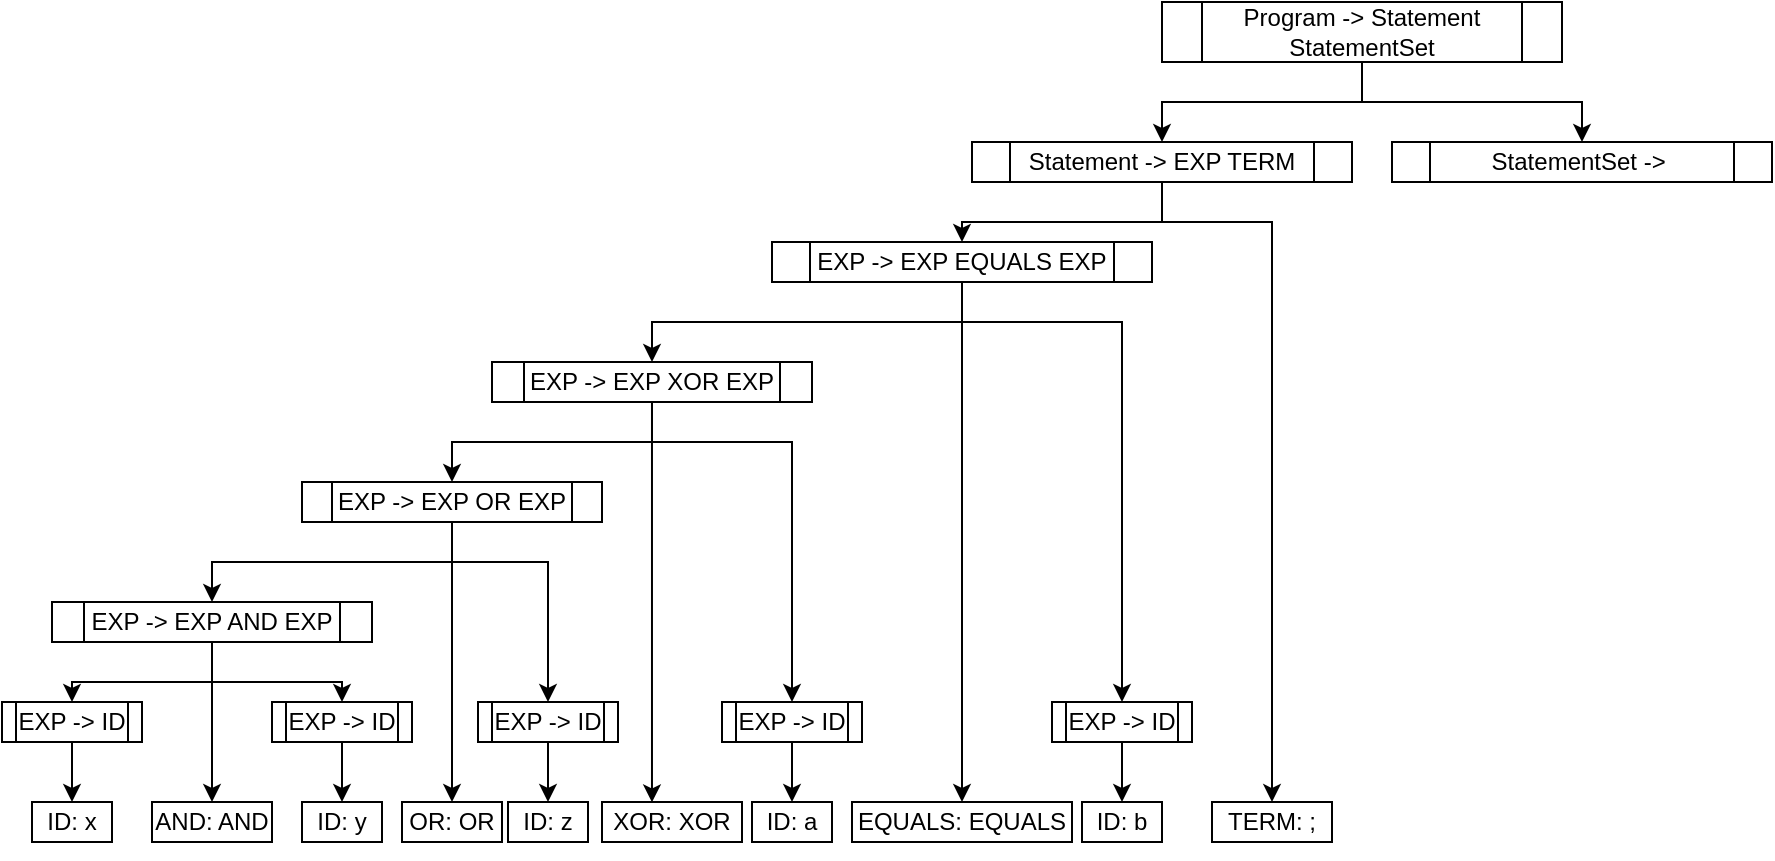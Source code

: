 <mxfile version="14.5.3" type="device"><diagram id="gF94_L4UsaynIfO89dq-" name="Page-1"><mxGraphModel dx="1633" dy="973" grid="1" gridSize="10" guides="1" tooltips="1" connect="1" arrows="1" fold="1" page="1" pageScale="1" pageWidth="1169" pageHeight="827" background="#FFFFFF" math="0" shadow="0"><root><mxCell id="0"/><mxCell id="1" parent="0"/><mxCell id="TIgyqfxrCUdxsnQHduGL-1" value="ID: x" style="rounded=0;whiteSpace=wrap;html=1;" vertex="1" parent="1"><mxGeometry x="70" y="760" width="40" height="20" as="geometry"/></mxCell><mxCell id="TIgyqfxrCUdxsnQHduGL-2" value="ID: y" style="rounded=0;whiteSpace=wrap;html=1;" vertex="1" parent="1"><mxGeometry x="205" y="760" width="40" height="20" as="geometry"/></mxCell><mxCell id="TIgyqfxrCUdxsnQHduGL-3" value="ID: z" style="rounded=0;whiteSpace=wrap;html=1;" vertex="1" parent="1"><mxGeometry x="308" y="760" width="40" height="20" as="geometry"/></mxCell><mxCell id="TIgyqfxrCUdxsnQHduGL-5" value="AND: AND" style="rounded=0;whiteSpace=wrap;html=1;" vertex="1" parent="1"><mxGeometry x="130" y="760" width="60" height="20" as="geometry"/></mxCell><mxCell id="TIgyqfxrCUdxsnQHduGL-6" value="OR: OR" style="rounded=0;whiteSpace=wrap;html=1;" vertex="1" parent="1"><mxGeometry x="255" y="760" width="50" height="20" as="geometry"/></mxCell><mxCell id="TIgyqfxrCUdxsnQHduGL-7" value="XOR: XOR" style="rounded=0;whiteSpace=wrap;html=1;" vertex="1" parent="1"><mxGeometry x="355" y="760" width="70" height="20" as="geometry"/></mxCell><mxCell id="TIgyqfxrCUdxsnQHduGL-8" value="EQUALS: EQUALS" style="rounded=0;whiteSpace=wrap;html=1;" vertex="1" parent="1"><mxGeometry x="480" y="760" width="110" height="20" as="geometry"/></mxCell><mxCell id="TIgyqfxrCUdxsnQHduGL-9" value="TERM: ;" style="rounded=0;whiteSpace=wrap;html=1;" vertex="1" parent="1"><mxGeometry x="660" y="760" width="60" height="20" as="geometry"/></mxCell><mxCell id="TIgyqfxrCUdxsnQHduGL-13" style="edgeStyle=orthogonalEdgeStyle;rounded=0;orthogonalLoop=1;jettySize=auto;html=1;" edge="1" parent="1" source="TIgyqfxrCUdxsnQHduGL-10" target="TIgyqfxrCUdxsnQHduGL-1"><mxGeometry relative="1" as="geometry"/></mxCell><mxCell id="TIgyqfxrCUdxsnQHduGL-10" value="EXP -&amp;gt; ID" style="shape=process;whiteSpace=wrap;html=1;backgroundOutline=1;" vertex="1" parent="1"><mxGeometry x="55" y="710" width="70" height="20" as="geometry"/></mxCell><mxCell id="TIgyqfxrCUdxsnQHduGL-15" style="edgeStyle=orthogonalEdgeStyle;rounded=0;orthogonalLoop=1;jettySize=auto;html=1;entryX=0.5;entryY=0;entryDx=0;entryDy=0;" edge="1" parent="1" source="TIgyqfxrCUdxsnQHduGL-14" target="TIgyqfxrCUdxsnQHduGL-2"><mxGeometry relative="1" as="geometry"/></mxCell><mxCell id="TIgyqfxrCUdxsnQHduGL-14" value="EXP -&amp;gt; ID" style="shape=process;whiteSpace=wrap;html=1;backgroundOutline=1;" vertex="1" parent="1"><mxGeometry x="190" y="710" width="70" height="20" as="geometry"/></mxCell><mxCell id="TIgyqfxrCUdxsnQHduGL-17" style="edgeStyle=orthogonalEdgeStyle;rounded=0;orthogonalLoop=1;jettySize=auto;html=1;entryX=0.5;entryY=0;entryDx=0;entryDy=0;" edge="1" parent="1" source="TIgyqfxrCUdxsnQHduGL-16" target="TIgyqfxrCUdxsnQHduGL-5"><mxGeometry relative="1" as="geometry"/></mxCell><mxCell id="TIgyqfxrCUdxsnQHduGL-18" style="edgeStyle=orthogonalEdgeStyle;rounded=0;orthogonalLoop=1;jettySize=auto;html=1;entryX=0.5;entryY=0;entryDx=0;entryDy=0;" edge="1" parent="1" source="TIgyqfxrCUdxsnQHduGL-16" target="TIgyqfxrCUdxsnQHduGL-10"><mxGeometry relative="1" as="geometry"/></mxCell><mxCell id="TIgyqfxrCUdxsnQHduGL-19" style="edgeStyle=orthogonalEdgeStyle;rounded=0;orthogonalLoop=1;jettySize=auto;html=1;entryX=0.5;entryY=0;entryDx=0;entryDy=0;" edge="1" parent="1" source="TIgyqfxrCUdxsnQHduGL-16" target="TIgyqfxrCUdxsnQHduGL-14"><mxGeometry relative="1" as="geometry"/></mxCell><mxCell id="TIgyqfxrCUdxsnQHduGL-16" value="EXP -&amp;gt; EXP AND EXP" style="shape=process;whiteSpace=wrap;html=1;backgroundOutline=1;" vertex="1" parent="1"><mxGeometry x="80" y="660" width="160" height="20" as="geometry"/></mxCell><mxCell id="TIgyqfxrCUdxsnQHduGL-22" style="edgeStyle=orthogonalEdgeStyle;rounded=0;orthogonalLoop=1;jettySize=auto;html=1;" edge="1" parent="1" source="TIgyqfxrCUdxsnQHduGL-20" target="TIgyqfxrCUdxsnQHduGL-3"><mxGeometry relative="1" as="geometry"/></mxCell><mxCell id="TIgyqfxrCUdxsnQHduGL-20" value="EXP -&amp;gt; ID" style="shape=process;whiteSpace=wrap;html=1;backgroundOutline=1;" vertex="1" parent="1"><mxGeometry x="293" y="710" width="70" height="20" as="geometry"/></mxCell><mxCell id="TIgyqfxrCUdxsnQHduGL-21" style="edgeStyle=orthogonalEdgeStyle;rounded=0;orthogonalLoop=1;jettySize=auto;html=1;exitX=0.5;exitY=1;exitDx=0;exitDy=0;" edge="1" parent="1" source="TIgyqfxrCUdxsnQHduGL-3" target="TIgyqfxrCUdxsnQHduGL-3"><mxGeometry relative="1" as="geometry"/></mxCell><mxCell id="TIgyqfxrCUdxsnQHduGL-24" style="edgeStyle=orthogonalEdgeStyle;rounded=0;orthogonalLoop=1;jettySize=auto;html=1;entryX=0.5;entryY=0;entryDx=0;entryDy=0;" edge="1" parent="1" source="TIgyqfxrCUdxsnQHduGL-23" target="TIgyqfxrCUdxsnQHduGL-6"><mxGeometry relative="1" as="geometry"/></mxCell><mxCell id="TIgyqfxrCUdxsnQHduGL-26" style="edgeStyle=orthogonalEdgeStyle;rounded=0;orthogonalLoop=1;jettySize=auto;html=1;entryX=0.5;entryY=0;entryDx=0;entryDy=0;" edge="1" parent="1" source="TIgyqfxrCUdxsnQHduGL-23" target="TIgyqfxrCUdxsnQHduGL-20"><mxGeometry relative="1" as="geometry"><Array as="points"><mxPoint x="280" y="640"/><mxPoint x="328" y="640"/></Array></mxGeometry></mxCell><mxCell id="TIgyqfxrCUdxsnQHduGL-27" style="edgeStyle=orthogonalEdgeStyle;rounded=0;orthogonalLoop=1;jettySize=auto;html=1;entryX=0.5;entryY=0;entryDx=0;entryDy=0;" edge="1" parent="1" source="TIgyqfxrCUdxsnQHduGL-23" target="TIgyqfxrCUdxsnQHduGL-16"><mxGeometry relative="1" as="geometry"/></mxCell><mxCell id="TIgyqfxrCUdxsnQHduGL-23" value="EXP -&amp;gt; EXP OR EXP" style="shape=process;whiteSpace=wrap;html=1;backgroundOutline=1;" vertex="1" parent="1"><mxGeometry x="205" y="600" width="150" height="20" as="geometry"/></mxCell><mxCell id="TIgyqfxrCUdxsnQHduGL-28" value="ID: a" style="rounded=0;whiteSpace=wrap;html=1;" vertex="1" parent="1"><mxGeometry x="430" y="760" width="40" height="20" as="geometry"/></mxCell><mxCell id="TIgyqfxrCUdxsnQHduGL-30" style="edgeStyle=orthogonalEdgeStyle;rounded=0;orthogonalLoop=1;jettySize=auto;html=1;" edge="1" parent="1" source="TIgyqfxrCUdxsnQHduGL-29" target="TIgyqfxrCUdxsnQHduGL-28"><mxGeometry relative="1" as="geometry"/></mxCell><mxCell id="TIgyqfxrCUdxsnQHduGL-29" value="EXP -&amp;gt; ID" style="shape=process;whiteSpace=wrap;html=1;backgroundOutline=1;" vertex="1" parent="1"><mxGeometry x="415" y="710" width="70" height="20" as="geometry"/></mxCell><mxCell id="TIgyqfxrCUdxsnQHduGL-34" style="edgeStyle=orthogonalEdgeStyle;rounded=0;orthogonalLoop=1;jettySize=auto;html=1;entryX=0.5;entryY=0;entryDx=0;entryDy=0;" edge="1" parent="1" source="TIgyqfxrCUdxsnQHduGL-31" target="TIgyqfxrCUdxsnQHduGL-29"><mxGeometry relative="1" as="geometry"><Array as="points"><mxPoint x="380" y="580"/><mxPoint x="450" y="580"/></Array></mxGeometry></mxCell><mxCell id="TIgyqfxrCUdxsnQHduGL-36" style="edgeStyle=orthogonalEdgeStyle;rounded=0;orthogonalLoop=1;jettySize=auto;html=1;entryX=0.5;entryY=0;entryDx=0;entryDy=0;" edge="1" parent="1" source="TIgyqfxrCUdxsnQHduGL-31" target="TIgyqfxrCUdxsnQHduGL-23"><mxGeometry relative="1" as="geometry"/></mxCell><mxCell id="TIgyqfxrCUdxsnQHduGL-37" style="edgeStyle=orthogonalEdgeStyle;rounded=0;orthogonalLoop=1;jettySize=auto;html=1;entryX=0.357;entryY=0.009;entryDx=0;entryDy=0;entryPerimeter=0;" edge="1" parent="1" source="TIgyqfxrCUdxsnQHduGL-31" target="TIgyqfxrCUdxsnQHduGL-7"><mxGeometry relative="1" as="geometry"/></mxCell><mxCell id="TIgyqfxrCUdxsnQHduGL-31" value="EXP -&amp;gt; EXP XOR EXP" style="shape=process;whiteSpace=wrap;html=1;backgroundOutline=1;" vertex="1" parent="1"><mxGeometry x="300" y="540" width="160" height="20" as="geometry"/></mxCell><mxCell id="TIgyqfxrCUdxsnQHduGL-39" value="ID: b" style="rounded=0;whiteSpace=wrap;html=1;" vertex="1" parent="1"><mxGeometry x="595" y="760" width="40" height="20" as="geometry"/></mxCell><mxCell id="TIgyqfxrCUdxsnQHduGL-41" style="edgeStyle=orthogonalEdgeStyle;rounded=0;orthogonalLoop=1;jettySize=auto;html=1;" edge="1" parent="1" source="TIgyqfxrCUdxsnQHduGL-40" target="TIgyqfxrCUdxsnQHduGL-39"><mxGeometry relative="1" as="geometry"/></mxCell><mxCell id="TIgyqfxrCUdxsnQHduGL-40" value="EXP -&amp;gt; ID" style="shape=process;whiteSpace=wrap;html=1;backgroundOutline=1;" vertex="1" parent="1"><mxGeometry x="580" y="710" width="70" height="20" as="geometry"/></mxCell><mxCell id="TIgyqfxrCUdxsnQHduGL-43" style="edgeStyle=orthogonalEdgeStyle;rounded=0;orthogonalLoop=1;jettySize=auto;html=1;entryX=0.5;entryY=0;entryDx=0;entryDy=0;" edge="1" parent="1" source="TIgyqfxrCUdxsnQHduGL-42" target="TIgyqfxrCUdxsnQHduGL-8"><mxGeometry relative="1" as="geometry"/></mxCell><mxCell id="TIgyqfxrCUdxsnQHduGL-44" style="edgeStyle=orthogonalEdgeStyle;rounded=0;orthogonalLoop=1;jettySize=auto;html=1;entryX=0.5;entryY=0;entryDx=0;entryDy=0;" edge="1" parent="1" source="TIgyqfxrCUdxsnQHduGL-42" target="TIgyqfxrCUdxsnQHduGL-31"><mxGeometry relative="1" as="geometry"/></mxCell><mxCell id="TIgyqfxrCUdxsnQHduGL-45" style="edgeStyle=orthogonalEdgeStyle;rounded=0;orthogonalLoop=1;jettySize=auto;html=1;entryX=0.5;entryY=0;entryDx=0;entryDy=0;" edge="1" parent="1" source="TIgyqfxrCUdxsnQHduGL-42" target="TIgyqfxrCUdxsnQHduGL-40"><mxGeometry relative="1" as="geometry"><Array as="points"><mxPoint x="535" y="520"/><mxPoint x="615" y="520"/></Array></mxGeometry></mxCell><mxCell id="TIgyqfxrCUdxsnQHduGL-42" value="EXP -&amp;gt; EXP EQUALS EXP" style="shape=process;whiteSpace=wrap;html=1;backgroundOutline=1;" vertex="1" parent="1"><mxGeometry x="440" y="480" width="190" height="20" as="geometry"/></mxCell><mxCell id="TIgyqfxrCUdxsnQHduGL-47" style="edgeStyle=orthogonalEdgeStyle;rounded=0;orthogonalLoop=1;jettySize=auto;html=1;entryX=0.5;entryY=0;entryDx=0;entryDy=0;" edge="1" parent="1" source="TIgyqfxrCUdxsnQHduGL-46" target="TIgyqfxrCUdxsnQHduGL-42"><mxGeometry relative="1" as="geometry"/></mxCell><mxCell id="TIgyqfxrCUdxsnQHduGL-48" style="edgeStyle=orthogonalEdgeStyle;rounded=0;orthogonalLoop=1;jettySize=auto;html=1;entryX=0.5;entryY=0;entryDx=0;entryDy=0;exitX=0.5;exitY=1;exitDx=0;exitDy=0;" edge="1" parent="1" source="TIgyqfxrCUdxsnQHduGL-46" target="TIgyqfxrCUdxsnQHduGL-9"><mxGeometry relative="1" as="geometry"><Array as="points"><mxPoint x="635" y="470"/><mxPoint x="690" y="470"/></Array></mxGeometry></mxCell><mxCell id="TIgyqfxrCUdxsnQHduGL-46" value="Statement -&amp;gt; EXP TERM" style="shape=process;whiteSpace=wrap;html=1;backgroundOutline=1;" vertex="1" parent="1"><mxGeometry x="540" y="430" width="190" height="20" as="geometry"/></mxCell><mxCell id="TIgyqfxrCUdxsnQHduGL-53" style="edgeStyle=orthogonalEdgeStyle;rounded=0;orthogonalLoop=1;jettySize=auto;html=1;entryX=0.5;entryY=0;entryDx=0;entryDy=0;" edge="1" parent="1" source="TIgyqfxrCUdxsnQHduGL-49" target="TIgyqfxrCUdxsnQHduGL-46"><mxGeometry relative="1" as="geometry"/></mxCell><mxCell id="TIgyqfxrCUdxsnQHduGL-54" style="edgeStyle=orthogonalEdgeStyle;rounded=0;orthogonalLoop=1;jettySize=auto;html=1;entryX=0.5;entryY=0;entryDx=0;entryDy=0;" edge="1" parent="1" source="TIgyqfxrCUdxsnQHduGL-49" target="TIgyqfxrCUdxsnQHduGL-52"><mxGeometry relative="1" as="geometry"/></mxCell><mxCell id="TIgyqfxrCUdxsnQHduGL-49" value="Program -&amp;gt; Statement StatementSet" style="shape=process;whiteSpace=wrap;html=1;backgroundOutline=1;" vertex="1" parent="1"><mxGeometry x="635" y="360" width="200" height="30" as="geometry"/></mxCell><mxCell id="TIgyqfxrCUdxsnQHduGL-52" value="StatementSet -&amp;gt;&amp;nbsp;" style="shape=process;whiteSpace=wrap;html=1;backgroundOutline=1;" vertex="1" parent="1"><mxGeometry x="750" y="430" width="190" height="20" as="geometry"/></mxCell></root></mxGraphModel></diagram></mxfile>